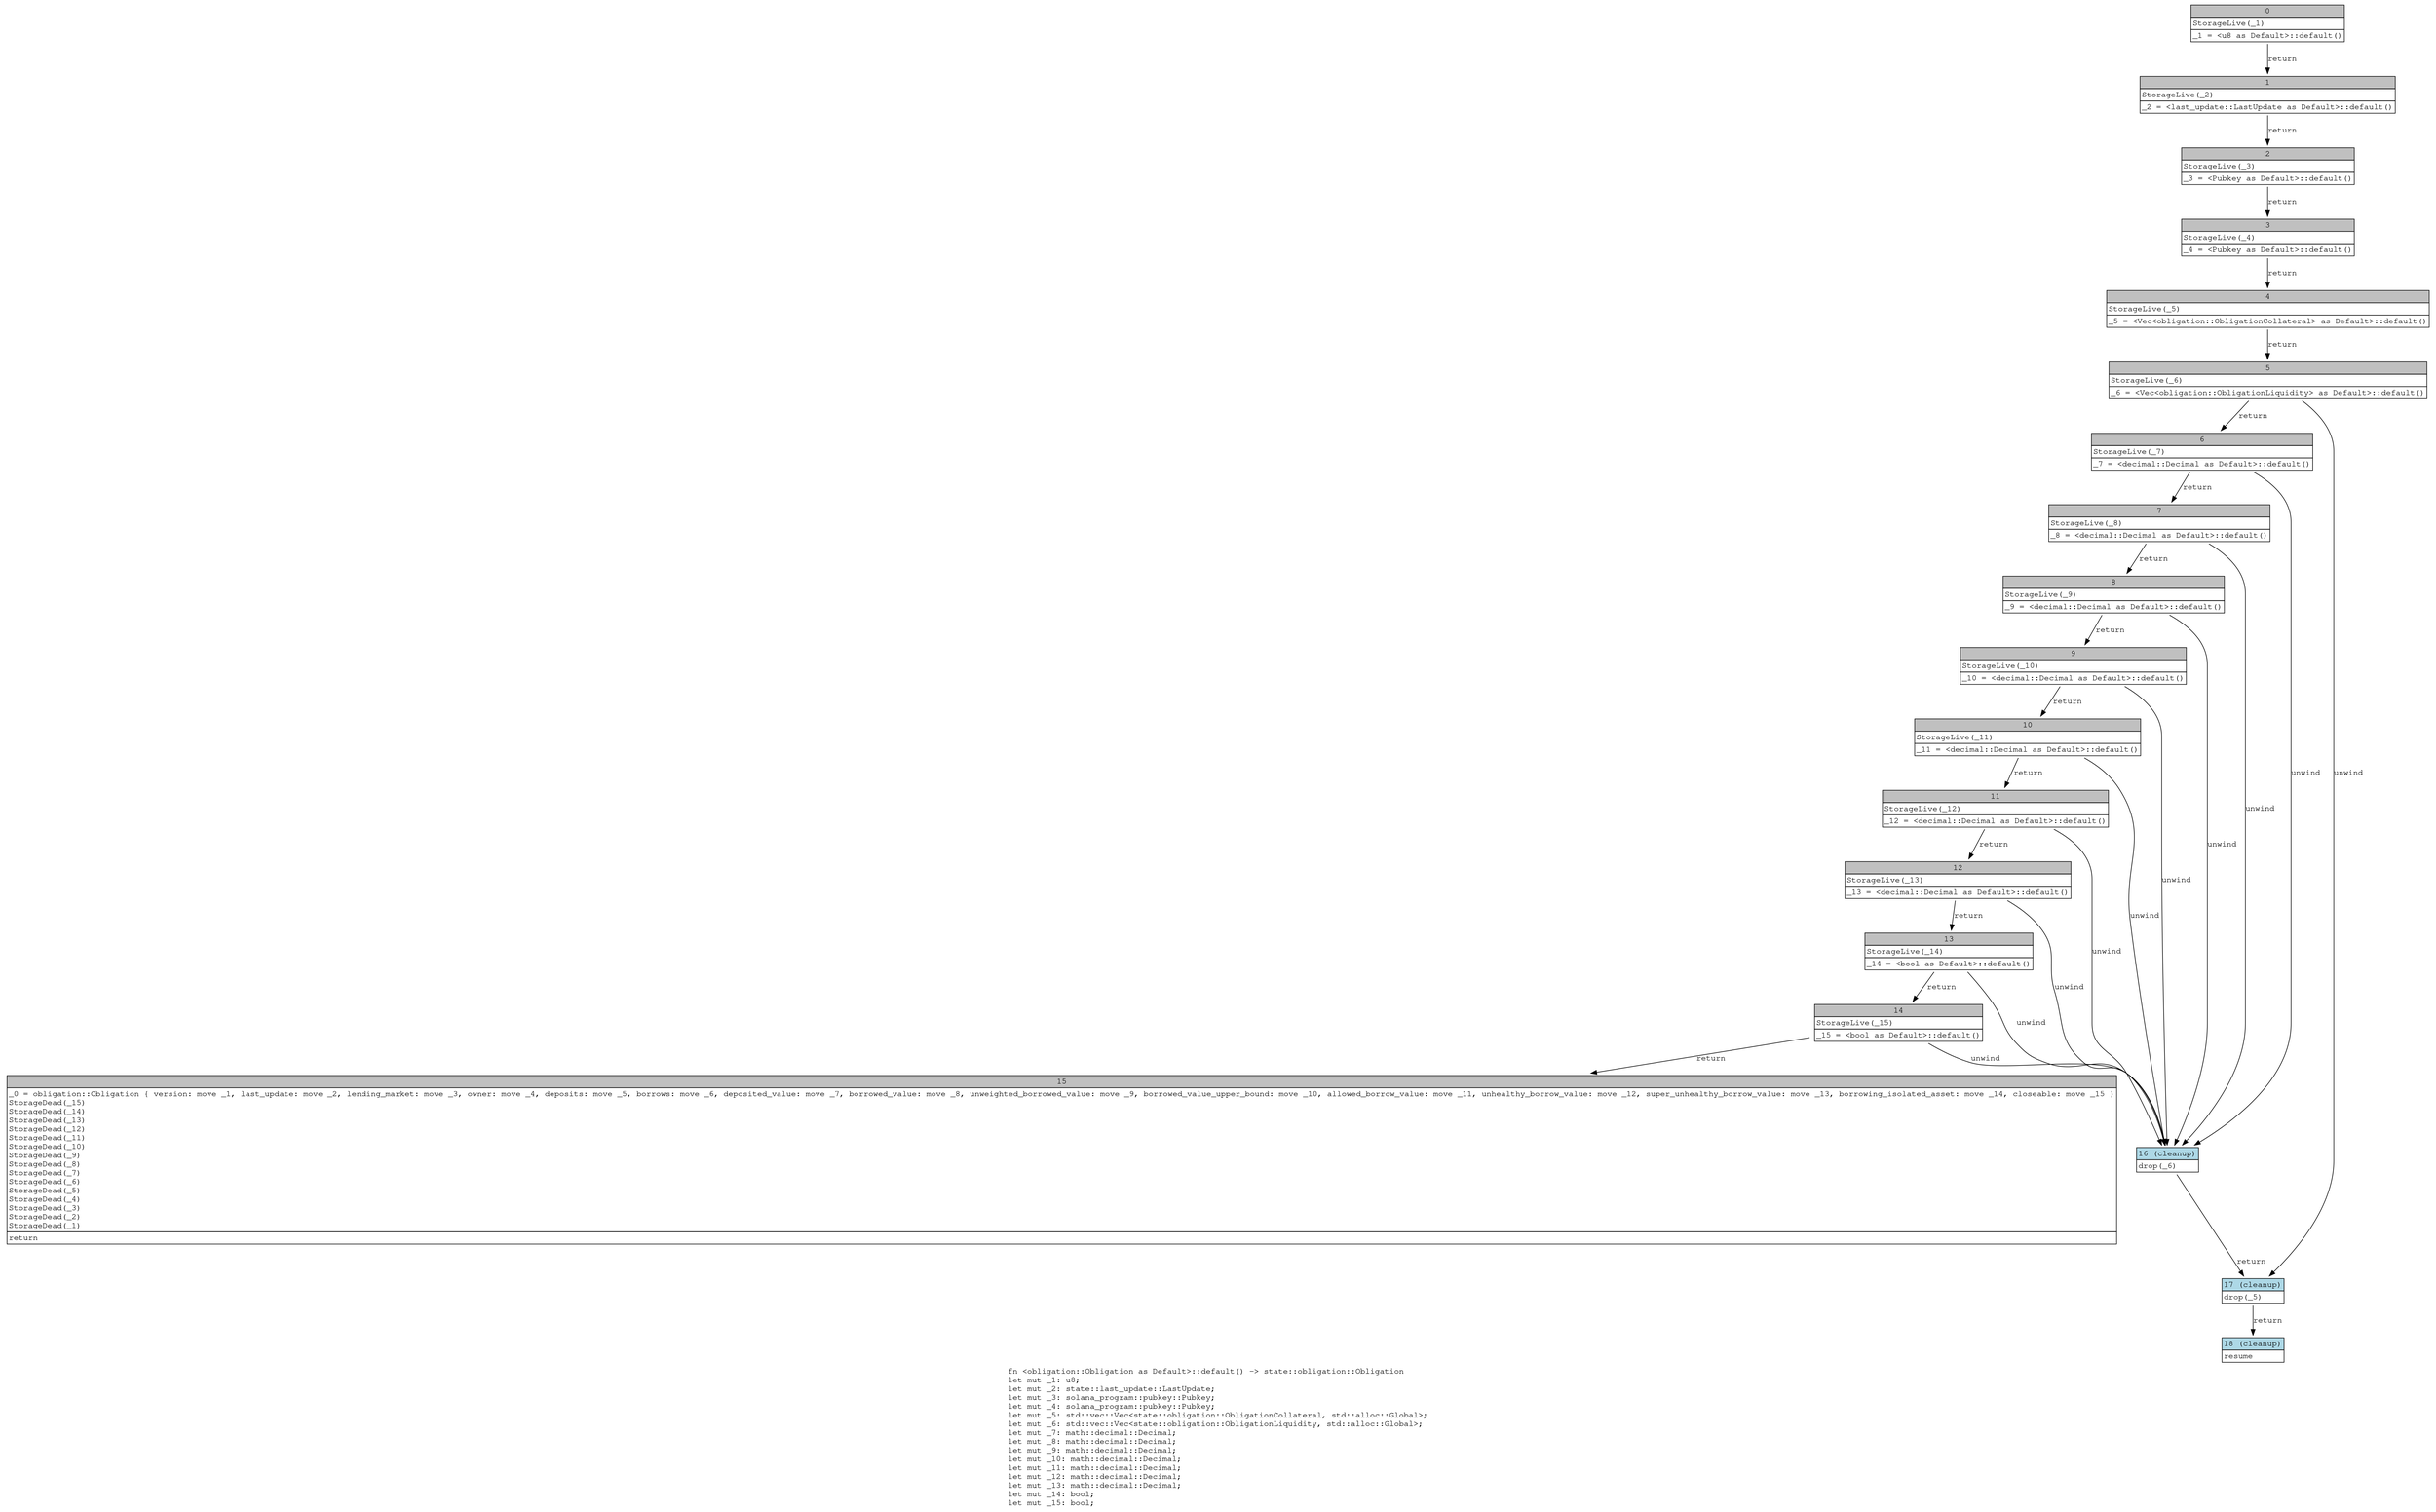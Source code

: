 digraph Mir_0_1992 {
    graph [fontname="Courier, monospace"];
    node [fontname="Courier, monospace"];
    edge [fontname="Courier, monospace"];
    label=<fn &lt;obligation::Obligation as Default&gt;::default() -&gt; state::obligation::Obligation<br align="left"/>let mut _1: u8;<br align="left"/>let mut _2: state::last_update::LastUpdate;<br align="left"/>let mut _3: solana_program::pubkey::Pubkey;<br align="left"/>let mut _4: solana_program::pubkey::Pubkey;<br align="left"/>let mut _5: std::vec::Vec&lt;state::obligation::ObligationCollateral, std::alloc::Global&gt;;<br align="left"/>let mut _6: std::vec::Vec&lt;state::obligation::ObligationLiquidity, std::alloc::Global&gt;;<br align="left"/>let mut _7: math::decimal::Decimal;<br align="left"/>let mut _8: math::decimal::Decimal;<br align="left"/>let mut _9: math::decimal::Decimal;<br align="left"/>let mut _10: math::decimal::Decimal;<br align="left"/>let mut _11: math::decimal::Decimal;<br align="left"/>let mut _12: math::decimal::Decimal;<br align="left"/>let mut _13: math::decimal::Decimal;<br align="left"/>let mut _14: bool;<br align="left"/>let mut _15: bool;<br align="left"/>>;
    bb0__0_1992 [shape="none", label=<<table border="0" cellborder="1" cellspacing="0"><tr><td bgcolor="gray" align="center" colspan="1">0</td></tr><tr><td align="left" balign="left">StorageLive(_1)<br/></td></tr><tr><td align="left">_1 = &lt;u8 as Default&gt;::default()</td></tr></table>>];
    bb1__0_1992 [shape="none", label=<<table border="0" cellborder="1" cellspacing="0"><tr><td bgcolor="gray" align="center" colspan="1">1</td></tr><tr><td align="left" balign="left">StorageLive(_2)<br/></td></tr><tr><td align="left">_2 = &lt;last_update::LastUpdate as Default&gt;::default()</td></tr></table>>];
    bb2__0_1992 [shape="none", label=<<table border="0" cellborder="1" cellspacing="0"><tr><td bgcolor="gray" align="center" colspan="1">2</td></tr><tr><td align="left" balign="left">StorageLive(_3)<br/></td></tr><tr><td align="left">_3 = &lt;Pubkey as Default&gt;::default()</td></tr></table>>];
    bb3__0_1992 [shape="none", label=<<table border="0" cellborder="1" cellspacing="0"><tr><td bgcolor="gray" align="center" colspan="1">3</td></tr><tr><td align="left" balign="left">StorageLive(_4)<br/></td></tr><tr><td align="left">_4 = &lt;Pubkey as Default&gt;::default()</td></tr></table>>];
    bb4__0_1992 [shape="none", label=<<table border="0" cellborder="1" cellspacing="0"><tr><td bgcolor="gray" align="center" colspan="1">4</td></tr><tr><td align="left" balign="left">StorageLive(_5)<br/></td></tr><tr><td align="left">_5 = &lt;Vec&lt;obligation::ObligationCollateral&gt; as Default&gt;::default()</td></tr></table>>];
    bb5__0_1992 [shape="none", label=<<table border="0" cellborder="1" cellspacing="0"><tr><td bgcolor="gray" align="center" colspan="1">5</td></tr><tr><td align="left" balign="left">StorageLive(_6)<br/></td></tr><tr><td align="left">_6 = &lt;Vec&lt;obligation::ObligationLiquidity&gt; as Default&gt;::default()</td></tr></table>>];
    bb6__0_1992 [shape="none", label=<<table border="0" cellborder="1" cellspacing="0"><tr><td bgcolor="gray" align="center" colspan="1">6</td></tr><tr><td align="left" balign="left">StorageLive(_7)<br/></td></tr><tr><td align="left">_7 = &lt;decimal::Decimal as Default&gt;::default()</td></tr></table>>];
    bb7__0_1992 [shape="none", label=<<table border="0" cellborder="1" cellspacing="0"><tr><td bgcolor="gray" align="center" colspan="1">7</td></tr><tr><td align="left" balign="left">StorageLive(_8)<br/></td></tr><tr><td align="left">_8 = &lt;decimal::Decimal as Default&gt;::default()</td></tr></table>>];
    bb8__0_1992 [shape="none", label=<<table border="0" cellborder="1" cellspacing="0"><tr><td bgcolor="gray" align="center" colspan="1">8</td></tr><tr><td align="left" balign="left">StorageLive(_9)<br/></td></tr><tr><td align="left">_9 = &lt;decimal::Decimal as Default&gt;::default()</td></tr></table>>];
    bb9__0_1992 [shape="none", label=<<table border="0" cellborder="1" cellspacing="0"><tr><td bgcolor="gray" align="center" colspan="1">9</td></tr><tr><td align="left" balign="left">StorageLive(_10)<br/></td></tr><tr><td align="left">_10 = &lt;decimal::Decimal as Default&gt;::default()</td></tr></table>>];
    bb10__0_1992 [shape="none", label=<<table border="0" cellborder="1" cellspacing="0"><tr><td bgcolor="gray" align="center" colspan="1">10</td></tr><tr><td align="left" balign="left">StorageLive(_11)<br/></td></tr><tr><td align="left">_11 = &lt;decimal::Decimal as Default&gt;::default()</td></tr></table>>];
    bb11__0_1992 [shape="none", label=<<table border="0" cellborder="1" cellspacing="0"><tr><td bgcolor="gray" align="center" colspan="1">11</td></tr><tr><td align="left" balign="left">StorageLive(_12)<br/></td></tr><tr><td align="left">_12 = &lt;decimal::Decimal as Default&gt;::default()</td></tr></table>>];
    bb12__0_1992 [shape="none", label=<<table border="0" cellborder="1" cellspacing="0"><tr><td bgcolor="gray" align="center" colspan="1">12</td></tr><tr><td align="left" balign="left">StorageLive(_13)<br/></td></tr><tr><td align="left">_13 = &lt;decimal::Decimal as Default&gt;::default()</td></tr></table>>];
    bb13__0_1992 [shape="none", label=<<table border="0" cellborder="1" cellspacing="0"><tr><td bgcolor="gray" align="center" colspan="1">13</td></tr><tr><td align="left" balign="left">StorageLive(_14)<br/></td></tr><tr><td align="left">_14 = &lt;bool as Default&gt;::default()</td></tr></table>>];
    bb14__0_1992 [shape="none", label=<<table border="0" cellborder="1" cellspacing="0"><tr><td bgcolor="gray" align="center" colspan="1">14</td></tr><tr><td align="left" balign="left">StorageLive(_15)<br/></td></tr><tr><td align="left">_15 = &lt;bool as Default&gt;::default()</td></tr></table>>];
    bb15__0_1992 [shape="none", label=<<table border="0" cellborder="1" cellspacing="0"><tr><td bgcolor="gray" align="center" colspan="1">15</td></tr><tr><td align="left" balign="left">_0 = obligation::Obligation { version: move _1, last_update: move _2, lending_market: move _3, owner: move _4, deposits: move _5, borrows: move _6, deposited_value: move _7, borrowed_value: move _8, unweighted_borrowed_value: move _9, borrowed_value_upper_bound: move _10, allowed_borrow_value: move _11, unhealthy_borrow_value: move _12, super_unhealthy_borrow_value: move _13, borrowing_isolated_asset: move _14, closeable: move _15 }<br/>StorageDead(_15)<br/>StorageDead(_14)<br/>StorageDead(_13)<br/>StorageDead(_12)<br/>StorageDead(_11)<br/>StorageDead(_10)<br/>StorageDead(_9)<br/>StorageDead(_8)<br/>StorageDead(_7)<br/>StorageDead(_6)<br/>StorageDead(_5)<br/>StorageDead(_4)<br/>StorageDead(_3)<br/>StorageDead(_2)<br/>StorageDead(_1)<br/></td></tr><tr><td align="left">return</td></tr></table>>];
    bb16__0_1992 [shape="none", label=<<table border="0" cellborder="1" cellspacing="0"><tr><td bgcolor="lightblue" align="center" colspan="1">16 (cleanup)</td></tr><tr><td align="left">drop(_6)</td></tr></table>>];
    bb17__0_1992 [shape="none", label=<<table border="0" cellborder="1" cellspacing="0"><tr><td bgcolor="lightblue" align="center" colspan="1">17 (cleanup)</td></tr><tr><td align="left">drop(_5)</td></tr></table>>];
    bb18__0_1992 [shape="none", label=<<table border="0" cellborder="1" cellspacing="0"><tr><td bgcolor="lightblue" align="center" colspan="1">18 (cleanup)</td></tr><tr><td align="left">resume</td></tr></table>>];
    bb0__0_1992 -> bb1__0_1992 [label="return"];
    bb1__0_1992 -> bb2__0_1992 [label="return"];
    bb2__0_1992 -> bb3__0_1992 [label="return"];
    bb3__0_1992 -> bb4__0_1992 [label="return"];
    bb4__0_1992 -> bb5__0_1992 [label="return"];
    bb5__0_1992 -> bb6__0_1992 [label="return"];
    bb5__0_1992 -> bb17__0_1992 [label="unwind"];
    bb6__0_1992 -> bb7__0_1992 [label="return"];
    bb6__0_1992 -> bb16__0_1992 [label="unwind"];
    bb7__0_1992 -> bb8__0_1992 [label="return"];
    bb7__0_1992 -> bb16__0_1992 [label="unwind"];
    bb8__0_1992 -> bb9__0_1992 [label="return"];
    bb8__0_1992 -> bb16__0_1992 [label="unwind"];
    bb9__0_1992 -> bb10__0_1992 [label="return"];
    bb9__0_1992 -> bb16__0_1992 [label="unwind"];
    bb10__0_1992 -> bb11__0_1992 [label="return"];
    bb10__0_1992 -> bb16__0_1992 [label="unwind"];
    bb11__0_1992 -> bb12__0_1992 [label="return"];
    bb11__0_1992 -> bb16__0_1992 [label="unwind"];
    bb12__0_1992 -> bb13__0_1992 [label="return"];
    bb12__0_1992 -> bb16__0_1992 [label="unwind"];
    bb13__0_1992 -> bb14__0_1992 [label="return"];
    bb13__0_1992 -> bb16__0_1992 [label="unwind"];
    bb14__0_1992 -> bb15__0_1992 [label="return"];
    bb14__0_1992 -> bb16__0_1992 [label="unwind"];
    bb16__0_1992 -> bb17__0_1992 [label="return"];
    bb17__0_1992 -> bb18__0_1992 [label="return"];
}
